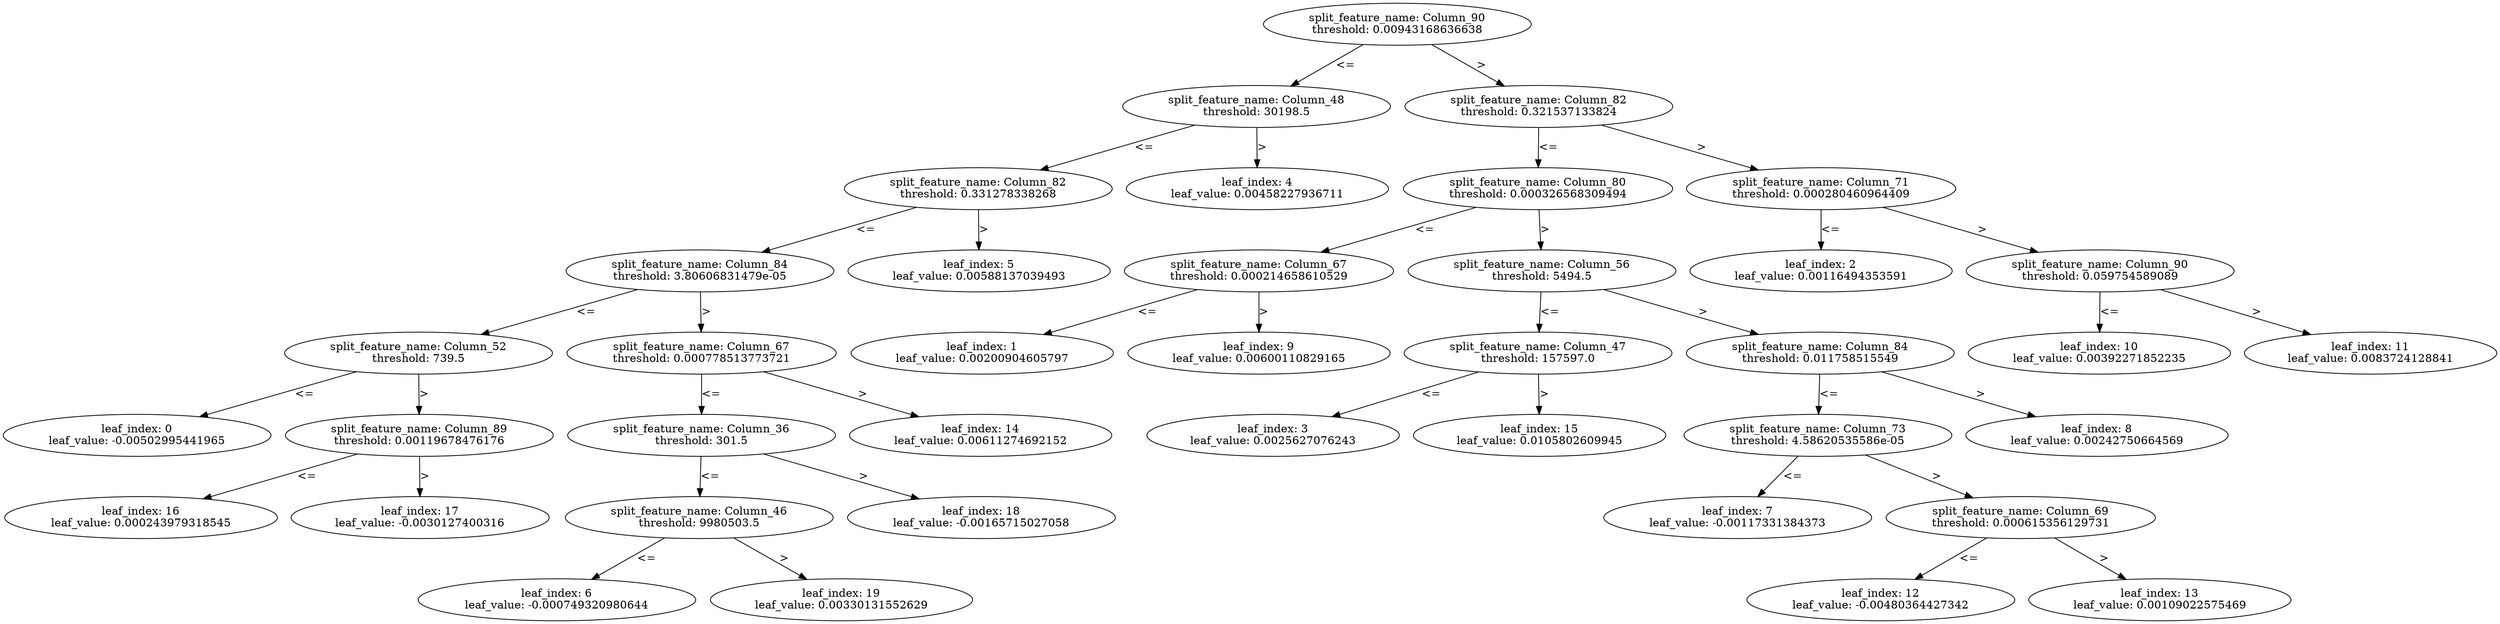 digraph Tree56 {
	split0 [label="split_feature_name: Column_90\nthreshold: 0.00943168636638"]
	split3 [label="split_feature_name: Column_48\nthreshold: 30198.5"]
	split4 [label="split_feature_name: Column_82\nthreshold: 0.331278338268"]
	split5 [label="split_feature_name: Column_84\nthreshold: 3.80606831479e-05"]
	split15 [label="split_feature_name: Column_52\nthreshold: 739.5"]
	leaf0 [label="leaf_index: 0\nleaf_value: -0.00502995441965"]
	split15 -> leaf0 [label="<="]
	split16 [label="split_feature_name: Column_89\nthreshold: 0.00119678476176"]
	leaf16 [label="leaf_index: 16\nleaf_value: 0.000243979318545"]
	split16 -> leaf16 [label="<="]
	leaf17 [label="leaf_index: 17\nleaf_value: -0.0030127400316"]
	split16 -> leaf17 [label=">"]
	split15 -> split16 [label=">"]
	split5 -> split15 [label="<="]
	split13 [label="split_feature_name: Column_67\nthreshold: 0.000778513773721"]
	split17 [label="split_feature_name: Column_36\nthreshold: 301.5"]
	split18 [label="split_feature_name: Column_46\nthreshold: 9980503.5"]
	leaf6 [label="leaf_index: 6\nleaf_value: -0.000749320980644"]
	split18 -> leaf6 [label="<="]
	leaf19 [label="leaf_index: 19\nleaf_value: 0.00330131552629"]
	split18 -> leaf19 [label=">"]
	split17 -> split18 [label="<="]
	leaf18 [label="leaf_index: 18\nleaf_value: -0.00165715027058"]
	split17 -> leaf18 [label=">"]
	split13 -> split17 [label="<="]
	leaf14 [label="leaf_index: 14\nleaf_value: 0.00611274692152"]
	split13 -> leaf14 [label=">"]
	split5 -> split13 [label=">"]
	split4 -> split5 [label="<="]
	leaf5 [label="leaf_index: 5\nleaf_value: 0.00588137039493"]
	split4 -> leaf5 [label=">"]
	split3 -> split4 [label="<="]
	leaf4 [label="leaf_index: 4\nleaf_value: 0.00458227936711"]
	split3 -> leaf4 [label=">"]
	split0 -> split3 [label="<="]
	split1 [label="split_feature_name: Column_82\nthreshold: 0.321537133824"]
	split2 [label="split_feature_name: Column_80\nthreshold: 0.000326568309494"]
	split8 [label="split_feature_name: Column_67\nthreshold: 0.000214658610529"]
	leaf1 [label="leaf_index: 1\nleaf_value: 0.00200904605797"]
	split8 -> leaf1 [label="<="]
	leaf9 [label="leaf_index: 9\nleaf_value: 0.00600110829165"]
	split8 -> leaf9 [label=">"]
	split2 -> split8 [label="<="]
	split6 [label="split_feature_name: Column_56\nthreshold: 5494.5"]
	split14 [label="split_feature_name: Column_47\nthreshold: 157597.0"]
	leaf3 [label="leaf_index: 3\nleaf_value: 0.0025627076243"]
	split14 -> leaf3 [label="<="]
	leaf15 [label="leaf_index: 15\nleaf_value: 0.0105802609945"]
	split14 -> leaf15 [label=">"]
	split6 -> split14 [label="<="]
	split7 [label="split_feature_name: Column_84\nthreshold: 0.011758515549"]
	split11 [label="split_feature_name: Column_73\nthreshold: 4.58620535586e-05"]
	leaf7 [label="leaf_index: 7\nleaf_value: -0.00117331384373"]
	split11 -> leaf7 [label="<="]
	split12 [label="split_feature_name: Column_69\nthreshold: 0.000615356129731"]
	leaf12 [label="leaf_index: 12\nleaf_value: -0.00480364427342"]
	split12 -> leaf12 [label="<="]
	leaf13 [label="leaf_index: 13\nleaf_value: 0.00109022575469"]
	split12 -> leaf13 [label=">"]
	split11 -> split12 [label=">"]
	split7 -> split11 [label="<="]
	leaf8 [label="leaf_index: 8\nleaf_value: 0.00242750664569"]
	split7 -> leaf8 [label=">"]
	split6 -> split7 [label=">"]
	split2 -> split6 [label=">"]
	split1 -> split2 [label="<="]
	split9 [label="split_feature_name: Column_71\nthreshold: 0.000280460964409"]
	leaf2 [label="leaf_index: 2\nleaf_value: 0.00116494353591"]
	split9 -> leaf2 [label="<="]
	split10 [label="split_feature_name: Column_90\nthreshold: 0.059754589089"]
	leaf10 [label="leaf_index: 10\nleaf_value: 0.00392271852235"]
	split10 -> leaf10 [label="<="]
	leaf11 [label="leaf_index: 11\nleaf_value: 0.0083724128841"]
	split10 -> leaf11 [label=">"]
	split9 -> split10 [label=">"]
	split1 -> split9 [label=">"]
	split0 -> split1 [label=">"]
}
